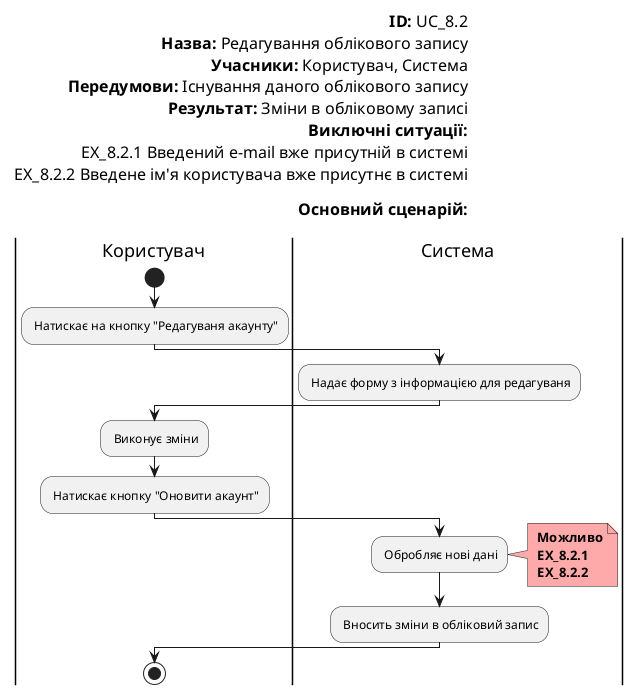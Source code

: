 @startuml

    left header
        <font color=000 size=16><b>ID:</b> UC_8.2
        <font color=000 size=16><b>Назва:</b> Редагування облікового запису
        <font color=000 size=16><b>Учасники:</b> Користувач, Система
        <font color=000 size=16><b>Передумови:</b> Існування даного облікового запису
        <font color=000 size=16><b>Результат:</b> Зміни в обліковому записі
        <font color=000 size=16><b>Виключні ситуації:</b>
        <font color=000 size=16> EX_8.2.1 Введений e-mail вже присутній в системі
        <font color=000 size=16> EX_8.2.2 Введене ім'я користувача вже присутнє в системі

        <font color=000 size=16><b>Основний сценарій:</b>
        
    end header
    
    |Користувач|
        start
        : Натискає на кнопку "Редагуваня акаунту";
    |Система|
        : Надає форму з інформацією для редагуваня;

    |Користувач|
        : Виконує зміни;
        : Натискає кнопку "Оновити акаунт";
        
    |Система|
        : Обробляє нові дані;
 
        note right #ffaaaa
        <b> Можливо
        <b> EX_8.2.1
        <b> EX_8.2.2
        end note

		: Вносить зміни в обліковий запис;

    |Користувач|
        stop;
    
@enduml
